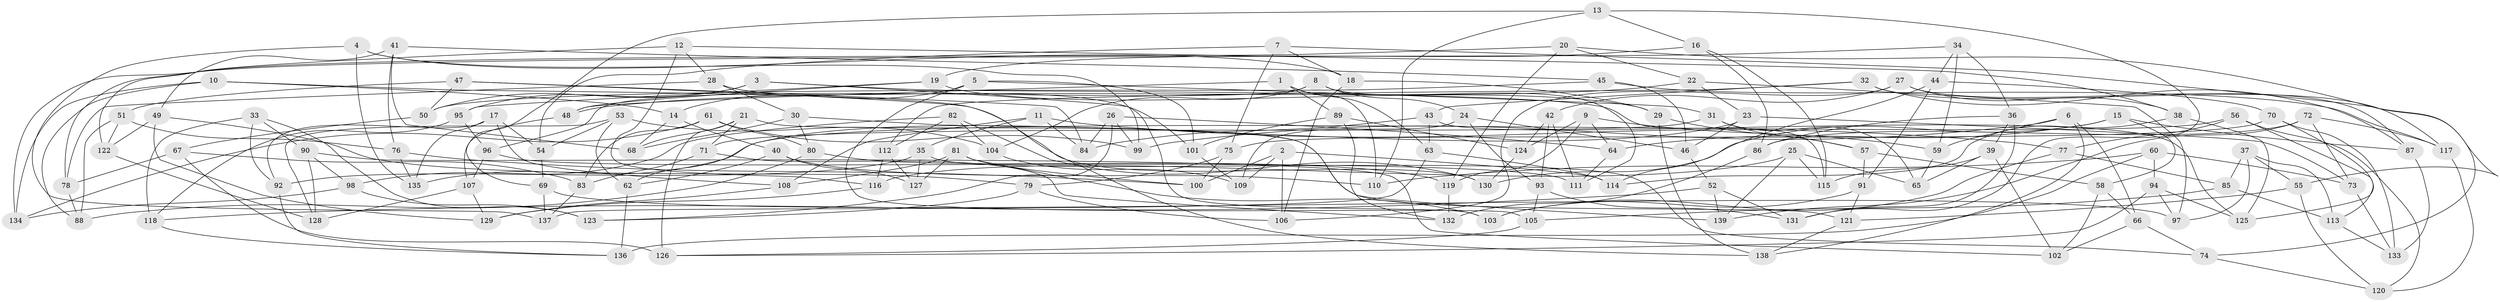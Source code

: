 // Generated by graph-tools (version 1.1) at 2025/16/03/09/25 04:16:38]
// undirected, 139 vertices, 278 edges
graph export_dot {
graph [start="1"]
  node [color=gray90,style=filled];
  1;
  2;
  3;
  4;
  5;
  6;
  7;
  8;
  9;
  10;
  11;
  12;
  13;
  14;
  15;
  16;
  17;
  18;
  19;
  20;
  21;
  22;
  23;
  24;
  25;
  26;
  27;
  28;
  29;
  30;
  31;
  32;
  33;
  34;
  35;
  36;
  37;
  38;
  39;
  40;
  41;
  42;
  43;
  44;
  45;
  46;
  47;
  48;
  49;
  50;
  51;
  52;
  53;
  54;
  55;
  56;
  57;
  58;
  59;
  60;
  61;
  62;
  63;
  64;
  65;
  66;
  67;
  68;
  69;
  70;
  71;
  72;
  73;
  74;
  75;
  76;
  77;
  78;
  79;
  80;
  81;
  82;
  83;
  84;
  85;
  86;
  87;
  88;
  89;
  90;
  91;
  92;
  93;
  94;
  95;
  96;
  97;
  98;
  99;
  100;
  101;
  102;
  103;
  104;
  105;
  106;
  107;
  108;
  109;
  110;
  111;
  112;
  113;
  114;
  115;
  116;
  117;
  118;
  119;
  120;
  121;
  122;
  123;
  124;
  125;
  126;
  127;
  128;
  129;
  130;
  131;
  132;
  133;
  134;
  135;
  136;
  137;
  138;
  139;
  1 -- 110;
  1 -- 63;
  1 -- 48;
  1 -- 89;
  2 -- 106;
  2 -- 109;
  2 -- 114;
  2 -- 100;
  3 -- 95;
  3 -- 50;
  3 -- 115;
  3 -- 103;
  4 -- 99;
  4 -- 135;
  4 -- 137;
  4 -- 18;
  5 -- 14;
  5 -- 105;
  5 -- 31;
  5 -- 101;
  6 -- 66;
  6 -- 99;
  6 -- 59;
  6 -- 138;
  7 -- 54;
  7 -- 75;
  7 -- 74;
  7 -- 18;
  8 -- 96;
  8 -- 24;
  8 -- 104;
  8 -- 111;
  9 -- 119;
  9 -- 59;
  9 -- 64;
  9 -- 124;
  10 -- 14;
  10 -- 134;
  10 -- 130;
  10 -- 88;
  11 -- 77;
  11 -- 108;
  11 -- 84;
  11 -- 35;
  12 -- 38;
  12 -- 122;
  12 -- 116;
  12 -- 28;
  13 -- 16;
  13 -- 69;
  13 -- 131;
  13 -- 110;
  14 -- 68;
  14 -- 40;
  15 -- 87;
  15 -- 130;
  15 -- 58;
  15 -- 64;
  16 -- 86;
  16 -- 115;
  16 -- 19;
  17 -- 108;
  17 -- 54;
  17 -- 135;
  17 -- 92;
  18 -- 29;
  18 -- 106;
  19 -- 48;
  19 -- 29;
  19 -- 95;
  20 -- 78;
  20 -- 22;
  20 -- 119;
  20 -- 55;
  21 -- 71;
  21 -- 121;
  21 -- 126;
  21 -- 68;
  22 -- 23;
  22 -- 97;
  22 -- 48;
  23 -- 46;
  23 -- 73;
  23 -- 62;
  24 -- 46;
  24 -- 93;
  24 -- 109;
  25 -- 139;
  25 -- 115;
  25 -- 65;
  25 -- 116;
  26 -- 64;
  26 -- 99;
  26 -- 84;
  26 -- 123;
  27 -- 42;
  27 -- 87;
  27 -- 38;
  27 -- 106;
  28 -- 30;
  28 -- 101;
  28 -- 78;
  29 -- 57;
  29 -- 138;
  30 -- 68;
  30 -- 80;
  30 -- 139;
  31 -- 57;
  31 -- 71;
  31 -- 65;
  32 -- 87;
  32 -- 43;
  32 -- 117;
  32 -- 112;
  33 -- 123;
  33 -- 118;
  33 -- 92;
  33 -- 90;
  34 -- 44;
  34 -- 134;
  34 -- 36;
  34 -- 59;
  35 -- 127;
  35 -- 92;
  35 -- 74;
  36 -- 39;
  36 -- 86;
  36 -- 131;
  37 -- 55;
  37 -- 85;
  37 -- 113;
  37 -- 97;
  38 -- 114;
  38 -- 125;
  39 -- 65;
  39 -- 115;
  39 -- 102;
  40 -- 127;
  40 -- 62;
  40 -- 110;
  41 -- 68;
  41 -- 45;
  41 -- 76;
  41 -- 49;
  42 -- 93;
  42 -- 124;
  42 -- 111;
  43 -- 125;
  43 -- 84;
  43 -- 63;
  44 -- 91;
  44 -- 114;
  44 -- 70;
  45 -- 50;
  45 -- 117;
  45 -- 46;
  46 -- 52;
  47 -- 138;
  47 -- 84;
  47 -- 51;
  47 -- 50;
  48 -- 107;
  49 -- 122;
  49 -- 129;
  49 -- 79;
  50 -- 67;
  51 -- 76;
  51 -- 88;
  51 -- 122;
  52 -- 131;
  52 -- 139;
  52 -- 118;
  53 -- 54;
  53 -- 128;
  53 -- 62;
  53 -- 104;
  54 -- 69;
  55 -- 121;
  55 -- 120;
  56 -- 120;
  56 -- 135;
  56 -- 77;
  56 -- 113;
  57 -- 91;
  57 -- 58;
  58 -- 102;
  58 -- 66;
  59 -- 65;
  60 -- 110;
  60 -- 94;
  60 -- 136;
  60 -- 73;
  61 -- 83;
  61 -- 99;
  61 -- 80;
  61 -- 134;
  62 -- 136;
  63 -- 114;
  63 -- 137;
  64 -- 111;
  66 -- 102;
  66 -- 74;
  67 -- 78;
  67 -- 83;
  67 -- 126;
  69 -- 97;
  69 -- 137;
  70 -- 125;
  70 -- 75;
  70 -- 133;
  71 -- 132;
  71 -- 83;
  72 -- 86;
  72 -- 73;
  72 -- 139;
  72 -- 117;
  73 -- 133;
  74 -- 120;
  75 -- 79;
  75 -- 100;
  76 -- 100;
  76 -- 135;
  77 -- 85;
  77 -- 103;
  78 -- 88;
  79 -- 123;
  79 -- 106;
  80 -- 88;
  80 -- 119;
  81 -- 127;
  81 -- 108;
  81 -- 103;
  81 -- 100;
  82 -- 130;
  82 -- 98;
  82 -- 104;
  82 -- 112;
  83 -- 137;
  85 -- 105;
  85 -- 113;
  86 -- 132;
  87 -- 133;
  89 -- 132;
  89 -- 101;
  89 -- 124;
  90 -- 102;
  90 -- 128;
  90 -- 98;
  91 -- 103;
  91 -- 121;
  92 -- 136;
  93 -- 105;
  93 -- 131;
  94 -- 126;
  94 -- 97;
  94 -- 125;
  95 -- 96;
  95 -- 118;
  96 -- 107;
  96 -- 111;
  98 -- 134;
  98 -- 123;
  101 -- 109;
  104 -- 109;
  105 -- 126;
  107 -- 128;
  107 -- 129;
  108 -- 129;
  112 -- 116;
  112 -- 127;
  113 -- 133;
  116 -- 129;
  117 -- 120;
  118 -- 136;
  119 -- 132;
  121 -- 138;
  122 -- 128;
  124 -- 130;
}

